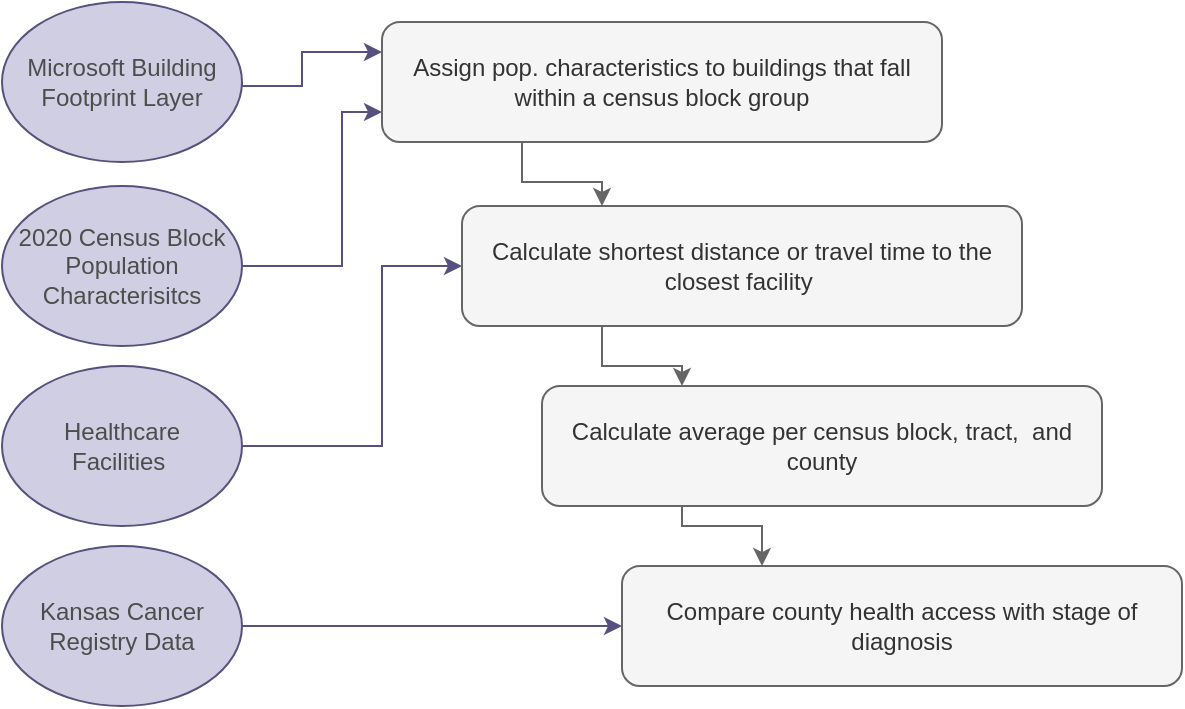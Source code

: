 <mxfile version="23.1.1" type="github">
  <diagram name="Page-1" id="Spny9eBOnEaTohduiuO0">
    <mxGraphModel dx="867" dy="560" grid="1" gridSize="10" guides="1" tooltips="1" connect="1" arrows="1" fold="1" page="1" pageScale="1" pageWidth="850" pageHeight="1100" math="0" shadow="0">
      <root>
        <mxCell id="0" />
        <mxCell id="1" parent="0" />
        <mxCell id="7Uv4zYvhc0PwlJTERLrj-8" style="edgeStyle=orthogonalEdgeStyle;rounded=0;orthogonalLoop=1;jettySize=auto;html=1;exitX=1;exitY=0.5;exitDx=0;exitDy=0;entryX=0;entryY=0.25;entryDx=0;entryDy=0;strokeColor=#56517E;" edge="1" parent="1" source="7Uv4zYvhc0PwlJTERLrj-1" target="7Uv4zYvhc0PwlJTERLrj-22">
          <mxGeometry relative="1" as="geometry">
            <mxPoint x="156.0" y="190" as="sourcePoint" />
            <mxPoint x="326" y="215" as="targetPoint" />
            <Array as="points">
              <mxPoint x="130" y="280" />
              <mxPoint x="160" y="280" />
              <mxPoint x="160" y="263" />
            </Array>
          </mxGeometry>
        </mxCell>
        <mxCell id="7Uv4zYvhc0PwlJTERLrj-1" value="Microsoft Building Footprint Layer" style="ellipse;whiteSpace=wrap;html=1;fillColor=#d0cee2;strokeColor=#56517e;fontColor=#4D4D4D;" vertex="1" parent="1">
          <mxGeometry x="10" y="238" width="120" height="80" as="geometry" />
        </mxCell>
        <mxCell id="7Uv4zYvhc0PwlJTERLrj-14" style="edgeStyle=orthogonalEdgeStyle;rounded=0;orthogonalLoop=1;jettySize=auto;html=1;exitX=1;exitY=0.5;exitDx=0;exitDy=0;entryX=0;entryY=0.75;entryDx=0;entryDy=0;strokeColor=#56517E;" edge="1" parent="1" source="7Uv4zYvhc0PwlJTERLrj-2" target="7Uv4zYvhc0PwlJTERLrj-22">
          <mxGeometry relative="1" as="geometry">
            <mxPoint x="156.0" y="300" as="sourcePoint" />
            <mxPoint x="186" y="245" as="targetPoint" />
            <Array as="points">
              <mxPoint x="180" y="370" />
              <mxPoint x="180" y="293" />
            </Array>
          </mxGeometry>
        </mxCell>
        <mxCell id="7Uv4zYvhc0PwlJTERLrj-2" value="2020 Census Block Population Characterisitcs" style="ellipse;whiteSpace=wrap;html=1;fillColor=#d0cee2;strokeColor=#56517e;fontColor=#4D4D4D;" vertex="1" parent="1">
          <mxGeometry x="10" y="330" width="120" height="80" as="geometry" />
        </mxCell>
        <mxCell id="7Uv4zYvhc0PwlJTERLrj-15" style="edgeStyle=orthogonalEdgeStyle;rounded=0;orthogonalLoop=1;jettySize=auto;html=1;exitX=1;exitY=0.5;exitDx=0;exitDy=0;entryX=0;entryY=0.5;entryDx=0;entryDy=0;strokeColor=#56517E;" edge="1" parent="1" source="7Uv4zYvhc0PwlJTERLrj-3" target="7Uv4zYvhc0PwlJTERLrj-10">
          <mxGeometry relative="1" as="geometry">
            <mxPoint x="246" y="410.462" as="targetPoint" />
            <mxPoint x="156.0" y="410" as="sourcePoint" />
            <Array as="points">
              <mxPoint x="200" y="460" />
              <mxPoint x="200" y="370" />
            </Array>
          </mxGeometry>
        </mxCell>
        <mxCell id="7Uv4zYvhc0PwlJTERLrj-3" value="Healthcare &lt;br&gt;Facilities&amp;nbsp;" style="ellipse;whiteSpace=wrap;html=1;fillColor=#d0cee2;strokeColor=#56517e;fontColor=#4D4D4D;" vertex="1" parent="1">
          <mxGeometry x="10" y="420" width="120" height="80" as="geometry" />
        </mxCell>
        <mxCell id="7Uv4zYvhc0PwlJTERLrj-21" style="edgeStyle=orthogonalEdgeStyle;rounded=0;orthogonalLoop=1;jettySize=auto;html=1;exitX=0.25;exitY=1;exitDx=0;exitDy=0;entryX=0.25;entryY=0;entryDx=0;entryDy=0;strokeColor=#666666;" edge="1" parent="1" source="7Uv4zYvhc0PwlJTERLrj-10" target="7Uv4zYvhc0PwlJTERLrj-13">
          <mxGeometry relative="1" as="geometry" />
        </mxCell>
        <mxCell id="7Uv4zYvhc0PwlJTERLrj-10" value="Calculate shortest distance or travel time to the closest facility&amp;nbsp;" style="rounded=1;whiteSpace=wrap;html=1;fillColor=#f5f5f5;fontColor=#333333;strokeColor=#666666;" vertex="1" parent="1">
          <mxGeometry x="240" y="340" width="280" height="60" as="geometry" />
        </mxCell>
        <mxCell id="7Uv4zYvhc0PwlJTERLrj-20" style="edgeStyle=orthogonalEdgeStyle;rounded=0;orthogonalLoop=1;jettySize=auto;html=1;exitX=0.25;exitY=1;exitDx=0;exitDy=0;entryX=0.25;entryY=0;entryDx=0;entryDy=0;strokeColor=#666666;" edge="1" parent="1" source="7Uv4zYvhc0PwlJTERLrj-13" target="7Uv4zYvhc0PwlJTERLrj-18">
          <mxGeometry relative="1" as="geometry">
            <mxPoint x="407" y="518" as="targetPoint" />
            <Array as="points">
              <mxPoint x="350" y="500" />
              <mxPoint x="390" y="500" />
            </Array>
          </mxGeometry>
        </mxCell>
        <mxCell id="7Uv4zYvhc0PwlJTERLrj-13" value="Calculate average per census block, tract,&amp;nbsp; and county" style="rounded=1;whiteSpace=wrap;html=1;fillColor=#f5f5f5;fontColor=#333333;strokeColor=#666666;" vertex="1" parent="1">
          <mxGeometry x="280" y="430" width="280" height="60" as="geometry" />
        </mxCell>
        <mxCell id="7Uv4zYvhc0PwlJTERLrj-18" value="Compare county health access with stage of diagnosis" style="rounded=1;whiteSpace=wrap;html=1;fillColor=#f5f5f5;fontColor=#333333;strokeColor=#666666;" vertex="1" parent="1">
          <mxGeometry x="320" y="520" width="280" height="60" as="geometry" />
        </mxCell>
        <mxCell id="7Uv4zYvhc0PwlJTERLrj-27" style="edgeStyle=orthogonalEdgeStyle;rounded=0;orthogonalLoop=1;jettySize=auto;html=1;exitX=0.25;exitY=1;exitDx=0;exitDy=0;entryX=0.25;entryY=0;entryDx=0;entryDy=0;strokeColor=#666666;" edge="1" parent="1" source="7Uv4zYvhc0PwlJTERLrj-22" target="7Uv4zYvhc0PwlJTERLrj-10">
          <mxGeometry relative="1" as="geometry">
            <mxPoint x="280" y="320" as="targetPoint" />
          </mxGeometry>
        </mxCell>
        <mxCell id="7Uv4zYvhc0PwlJTERLrj-22" value="Assign pop. characteristics to buildings that fall within a census block group" style="rounded=1;whiteSpace=wrap;html=1;fillColor=#f5f5f5;fontColor=#333333;strokeColor=#666666;" vertex="1" parent="1">
          <mxGeometry x="200" y="248" width="280" height="60" as="geometry" />
        </mxCell>
        <mxCell id="7Uv4zYvhc0PwlJTERLrj-26" style="edgeStyle=orthogonalEdgeStyle;rounded=0;orthogonalLoop=1;jettySize=auto;html=1;exitX=1;exitY=0.5;exitDx=0;exitDy=0;strokeColor=#56517E;" edge="1" parent="1" source="7Uv4zYvhc0PwlJTERLrj-24">
          <mxGeometry relative="1" as="geometry">
            <mxPoint x="320" y="550" as="targetPoint" />
            <Array as="points">
              <mxPoint x="320" y="550" />
            </Array>
          </mxGeometry>
        </mxCell>
        <mxCell id="7Uv4zYvhc0PwlJTERLrj-24" value="Kansas Cancer Registry Data" style="ellipse;whiteSpace=wrap;html=1;fillColor=#d0cee2;strokeColor=#56517e;fontColor=#4D4D4D;" vertex="1" parent="1">
          <mxGeometry x="10" y="510" width="120" height="80" as="geometry" />
        </mxCell>
      </root>
    </mxGraphModel>
  </diagram>
</mxfile>
